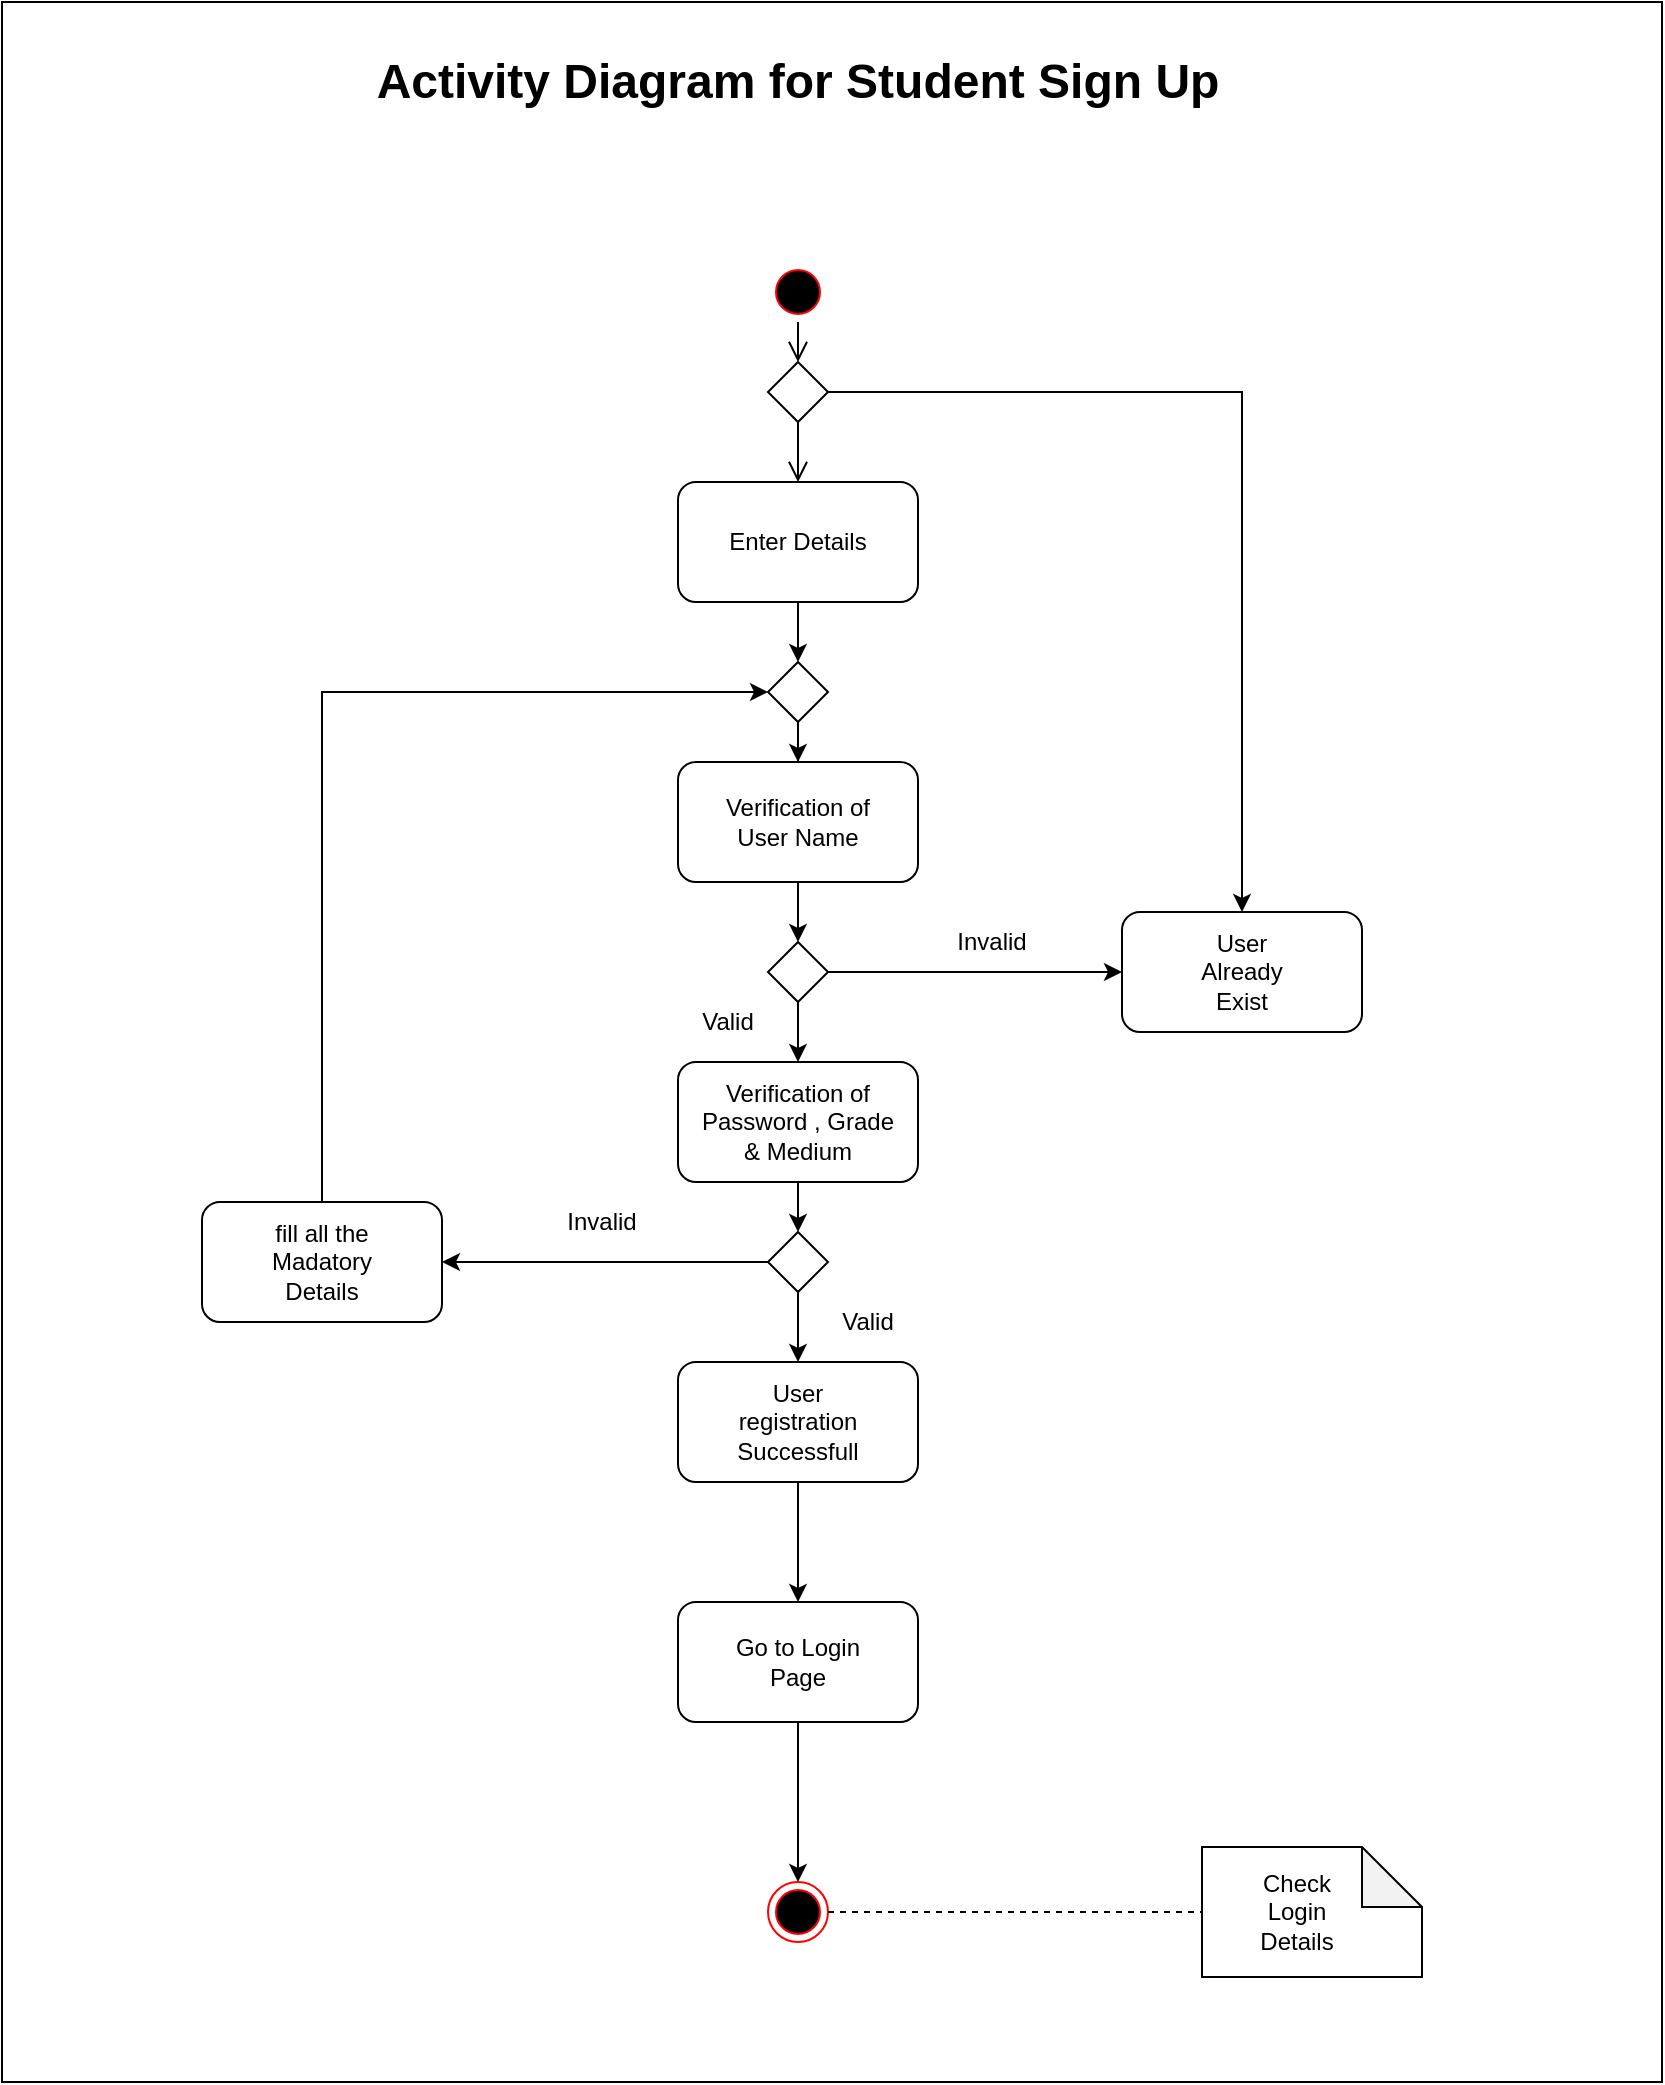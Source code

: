 <mxfile version="13.1.3" type="device"><diagram id="BdIilHtrlR9chm280QcV" name="Page-1"><mxGraphModel dx="1240" dy="673" grid="1" gridSize="10" guides="1" tooltips="1" connect="1" arrows="1" fold="1" page="1" pageScale="1" pageWidth="850" pageHeight="1100" math="0" shadow="0"><root><mxCell id="0"/><mxCell id="1" parent="0"/><mxCell id="HknvjhKgZtYXD3BPKuo6-55" value="" style="rounded=0;whiteSpace=wrap;html=1;" vertex="1" parent="1"><mxGeometry x="10" y="40" width="830" height="1040" as="geometry"/></mxCell><mxCell id="HknvjhKgZtYXD3BPKuo6-1" value="" style="ellipse;html=1;shape=startState;fillColor=#000000;strokeColor=#ff0000;" vertex="1" parent="1"><mxGeometry x="393" y="170" width="30" height="30" as="geometry"/></mxCell><mxCell id="HknvjhKgZtYXD3BPKuo6-2" value="" style="edgeStyle=orthogonalEdgeStyle;html=1;verticalAlign=bottom;endArrow=open;endSize=8;strokeColor=#000000;" edge="1" source="HknvjhKgZtYXD3BPKuo6-3" parent="1"><mxGeometry relative="1" as="geometry"><mxPoint x="408" y="280" as="targetPoint"/></mxGeometry></mxCell><mxCell id="HknvjhKgZtYXD3BPKuo6-8" value="" style="edgeStyle=orthogonalEdgeStyle;rounded=0;orthogonalLoop=1;jettySize=auto;html=1;" edge="1" parent="1" source="HknvjhKgZtYXD3BPKuo6-3" target="HknvjhKgZtYXD3BPKuo6-35"><mxGeometry relative="1" as="geometry"><mxPoint x="640" y="235" as="targetPoint"/></mxGeometry></mxCell><mxCell id="HknvjhKgZtYXD3BPKuo6-3" value="" style="rhombus;whiteSpace=wrap;html=1;" vertex="1" parent="1"><mxGeometry x="393" y="220" width="30" height="30" as="geometry"/></mxCell><mxCell id="HknvjhKgZtYXD3BPKuo6-6" value="" style="edgeStyle=orthogonalEdgeStyle;html=1;verticalAlign=bottom;endArrow=open;endSize=8;strokeColor=#000000;" edge="1" parent="1" source="HknvjhKgZtYXD3BPKuo6-1" target="HknvjhKgZtYXD3BPKuo6-3"><mxGeometry relative="1" as="geometry"><mxPoint x="408" y="260" as="targetPoint"/><mxPoint x="408" y="200" as="sourcePoint"/></mxGeometry></mxCell><mxCell id="HknvjhKgZtYXD3BPKuo6-11" value="" style="edgeStyle=orthogonalEdgeStyle;rounded=0;orthogonalLoop=1;jettySize=auto;html=1;" edge="1" parent="1" source="HknvjhKgZtYXD3BPKuo6-12" target="HknvjhKgZtYXD3BPKuo6-10"><mxGeometry relative="1" as="geometry"/></mxCell><mxCell id="HknvjhKgZtYXD3BPKuo6-9" value="" style="rounded=1;whiteSpace=wrap;html=1;" vertex="1" parent="1"><mxGeometry x="348" y="280" width="120" height="60" as="geometry"/></mxCell><mxCell id="HknvjhKgZtYXD3BPKuo6-15" value="" style="edgeStyle=orthogonalEdgeStyle;rounded=0;orthogonalLoop=1;jettySize=auto;html=1;" edge="1" parent="1" source="HknvjhKgZtYXD3BPKuo6-16" target="HknvjhKgZtYXD3BPKuo6-14"><mxGeometry relative="1" as="geometry"/></mxCell><mxCell id="HknvjhKgZtYXD3BPKuo6-10" value="" style="rounded=1;whiteSpace=wrap;html=1;" vertex="1" parent="1"><mxGeometry x="348" y="420" width="120" height="60" as="geometry"/></mxCell><mxCell id="HknvjhKgZtYXD3BPKuo6-19" value="" style="edgeStyle=orthogonalEdgeStyle;rounded=0;orthogonalLoop=1;jettySize=auto;html=1;" edge="1" parent="1" source="HknvjhKgZtYXD3BPKuo6-22" target="HknvjhKgZtYXD3BPKuo6-18"><mxGeometry relative="1" as="geometry"/></mxCell><mxCell id="HknvjhKgZtYXD3BPKuo6-14" value="" style="rounded=1;whiteSpace=wrap;html=1;" vertex="1" parent="1"><mxGeometry x="348" y="570" width="120" height="60" as="geometry"/></mxCell><mxCell id="HknvjhKgZtYXD3BPKuo6-21" value="" style="edgeStyle=orthogonalEdgeStyle;rounded=0;orthogonalLoop=1;jettySize=auto;html=1;" edge="1" parent="1" source="HknvjhKgZtYXD3BPKuo6-18" target="HknvjhKgZtYXD3BPKuo6-20"><mxGeometry relative="1" as="geometry"/></mxCell><mxCell id="HknvjhKgZtYXD3BPKuo6-18" value="" style="rounded=1;whiteSpace=wrap;html=1;" vertex="1" parent="1"><mxGeometry x="348" y="720" width="120" height="60" as="geometry"/></mxCell><mxCell id="HknvjhKgZtYXD3BPKuo6-26" value="" style="edgeStyle=orthogonalEdgeStyle;rounded=0;orthogonalLoop=1;jettySize=auto;html=1;" edge="1" parent="1" source="HknvjhKgZtYXD3BPKuo6-20"><mxGeometry relative="1" as="geometry"><mxPoint x="408" y="980" as="targetPoint"/></mxGeometry></mxCell><mxCell id="HknvjhKgZtYXD3BPKuo6-20" value="" style="rounded=1;whiteSpace=wrap;html=1;" vertex="1" parent="1"><mxGeometry x="348" y="840" width="120" height="60" as="geometry"/></mxCell><mxCell id="HknvjhKgZtYXD3BPKuo6-12" value="" style="rhombus;whiteSpace=wrap;html=1;" vertex="1" parent="1"><mxGeometry x="393" y="370" width="30" height="30" as="geometry"/></mxCell><mxCell id="HknvjhKgZtYXD3BPKuo6-13" value="" style="edgeStyle=orthogonalEdgeStyle;rounded=0;orthogonalLoop=1;jettySize=auto;html=1;" edge="1" parent="1" source="HknvjhKgZtYXD3BPKuo6-9" target="HknvjhKgZtYXD3BPKuo6-12"><mxGeometry relative="1" as="geometry"><mxPoint x="408" y="340" as="sourcePoint"/><mxPoint x="408" y="420" as="targetPoint"/></mxGeometry></mxCell><mxCell id="HknvjhKgZtYXD3BPKuo6-34" value="" style="edgeStyle=orthogonalEdgeStyle;rounded=0;orthogonalLoop=1;jettySize=auto;html=1;entryX=0;entryY=0.5;entryDx=0;entryDy=0;" edge="1" parent="1" source="HknvjhKgZtYXD3BPKuo6-16" target="HknvjhKgZtYXD3BPKuo6-35"><mxGeometry relative="1" as="geometry"><mxPoint x="503" y="525" as="targetPoint"/></mxGeometry></mxCell><mxCell id="HknvjhKgZtYXD3BPKuo6-16" value="" style="rhombus;whiteSpace=wrap;html=1;" vertex="1" parent="1"><mxGeometry x="393" y="510" width="30" height="30" as="geometry"/></mxCell><mxCell id="HknvjhKgZtYXD3BPKuo6-17" value="" style="edgeStyle=orthogonalEdgeStyle;rounded=0;orthogonalLoop=1;jettySize=auto;html=1;" edge="1" parent="1" source="HknvjhKgZtYXD3BPKuo6-10" target="HknvjhKgZtYXD3BPKuo6-16"><mxGeometry relative="1" as="geometry"><mxPoint x="408" y="480" as="sourcePoint"/><mxPoint x="408" y="560" as="targetPoint"/></mxGeometry></mxCell><mxCell id="HknvjhKgZtYXD3BPKuo6-40" value="" style="edgeStyle=orthogonalEdgeStyle;rounded=0;orthogonalLoop=1;jettySize=auto;html=1;entryX=1;entryY=0.5;entryDx=0;entryDy=0;" edge="1" parent="1" source="HknvjhKgZtYXD3BPKuo6-22" target="HknvjhKgZtYXD3BPKuo6-41"><mxGeometry relative="1" as="geometry"><mxPoint x="313" y="655" as="targetPoint"/></mxGeometry></mxCell><mxCell id="HknvjhKgZtYXD3BPKuo6-22" value="" style="rhombus;whiteSpace=wrap;html=1;" vertex="1" parent="1"><mxGeometry x="393" y="655" width="30" height="30" as="geometry"/></mxCell><mxCell id="HknvjhKgZtYXD3BPKuo6-23" value="" style="edgeStyle=orthogonalEdgeStyle;rounded=0;orthogonalLoop=1;jettySize=auto;html=1;" edge="1" parent="1" source="HknvjhKgZtYXD3BPKuo6-14" target="HknvjhKgZtYXD3BPKuo6-22"><mxGeometry relative="1" as="geometry"><mxPoint x="408" y="620" as="sourcePoint"/><mxPoint x="408" y="700" as="targetPoint"/></mxGeometry></mxCell><mxCell id="HknvjhKgZtYXD3BPKuo6-24" value="" style="ellipse;html=1;shape=endState;fillColor=#000000;strokeColor=#ff0000;" vertex="1" parent="1"><mxGeometry x="393" y="980" width="30" height="30" as="geometry"/></mxCell><mxCell id="HknvjhKgZtYXD3BPKuo6-28" value="Enter Details" style="text;html=1;strokeColor=none;fillColor=none;align=center;verticalAlign=middle;whiteSpace=wrap;rounded=0;" vertex="1" parent="1"><mxGeometry x="363" y="300" width="90" height="20" as="geometry"/></mxCell><mxCell id="HknvjhKgZtYXD3BPKuo6-29" value="Verification of User Name" style="text;html=1;strokeColor=none;fillColor=none;align=center;verticalAlign=middle;whiteSpace=wrap;rounded=0;" vertex="1" parent="1"><mxGeometry x="358" y="440" width="100" height="20" as="geometry"/></mxCell><mxCell id="HknvjhKgZtYXD3BPKuo6-30" value="Verification of Password , Grade &amp;amp; Medium" style="text;html=1;strokeColor=none;fillColor=none;align=center;verticalAlign=middle;whiteSpace=wrap;rounded=0;" vertex="1" parent="1"><mxGeometry x="358" y="590" width="100" height="20" as="geometry"/></mxCell><mxCell id="HknvjhKgZtYXD3BPKuo6-31" value="User registration Successfull" style="text;html=1;strokeColor=none;fillColor=none;align=center;verticalAlign=middle;whiteSpace=wrap;rounded=0;" vertex="1" parent="1"><mxGeometry x="363" y="740" width="90" height="20" as="geometry"/></mxCell><mxCell id="HknvjhKgZtYXD3BPKuo6-32" value="Go to Login Page" style="text;html=1;strokeColor=none;fillColor=none;align=center;verticalAlign=middle;whiteSpace=wrap;rounded=0;" vertex="1" parent="1"><mxGeometry x="363" y="860" width="90" height="20" as="geometry"/></mxCell><mxCell id="HknvjhKgZtYXD3BPKuo6-35" value="" style="rounded=1;whiteSpace=wrap;html=1;" vertex="1" parent="1"><mxGeometry x="570" y="495" width="120" height="60" as="geometry"/></mxCell><mxCell id="HknvjhKgZtYXD3BPKuo6-36" value="User Already Exist" style="text;html=1;strokeColor=none;fillColor=none;align=center;verticalAlign=middle;whiteSpace=wrap;rounded=0;" vertex="1" parent="1"><mxGeometry x="595" y="515" width="70" height="20" as="geometry"/></mxCell><mxCell id="HknvjhKgZtYXD3BPKuo6-43" value="" style="edgeStyle=orthogonalEdgeStyle;rounded=0;orthogonalLoop=1;jettySize=auto;html=1;entryX=0;entryY=0.5;entryDx=0;entryDy=0;" edge="1" parent="1" source="HknvjhKgZtYXD3BPKuo6-41" target="HknvjhKgZtYXD3BPKuo6-12"><mxGeometry relative="1" as="geometry"><mxPoint x="170" y="370" as="targetPoint"/><Array as="points"><mxPoint x="170" y="385"/></Array></mxGeometry></mxCell><mxCell id="HknvjhKgZtYXD3BPKuo6-41" value="" style="rounded=1;whiteSpace=wrap;html=1;" vertex="1" parent="1"><mxGeometry x="110" y="640" width="120" height="60" as="geometry"/></mxCell><mxCell id="HknvjhKgZtYXD3BPKuo6-44" value="fill all the Madatory Details" style="text;html=1;strokeColor=none;fillColor=none;align=center;verticalAlign=middle;whiteSpace=wrap;rounded=0;" vertex="1" parent="1"><mxGeometry x="135" y="660" width="70" height="20" as="geometry"/></mxCell><mxCell id="HknvjhKgZtYXD3BPKuo6-45" value="" style="shape=note;whiteSpace=wrap;html=1;backgroundOutline=1;darkOpacity=0.05;" vertex="1" parent="1"><mxGeometry x="610" y="962.5" width="110" height="65" as="geometry"/></mxCell><mxCell id="HknvjhKgZtYXD3BPKuo6-46" value="Check Login Details" style="text;html=1;strokeColor=none;fillColor=none;align=center;verticalAlign=middle;whiteSpace=wrap;rounded=0;" vertex="1" parent="1"><mxGeometry x="630" y="985" width="55" height="20" as="geometry"/></mxCell><mxCell id="HknvjhKgZtYXD3BPKuo6-49" value="" style="endArrow=none;dashed=1;html=1;entryX=0;entryY=0.5;entryDx=0;entryDy=0;entryPerimeter=0;exitX=1;exitY=0.5;exitDx=0;exitDy=0;" edge="1" parent="1" source="HknvjhKgZtYXD3BPKuo6-24" target="HknvjhKgZtYXD3BPKuo6-45"><mxGeometry width="50" height="50" relative="1" as="geometry"><mxPoint x="400" y="880" as="sourcePoint"/><mxPoint x="450" y="830" as="targetPoint"/></mxGeometry></mxCell><mxCell id="HknvjhKgZtYXD3BPKuo6-50" value="Invalid" style="text;html=1;strokeColor=none;fillColor=none;align=center;verticalAlign=middle;whiteSpace=wrap;rounded=0;" vertex="1" parent="1"><mxGeometry x="480" y="500" width="50" height="20" as="geometry"/></mxCell><mxCell id="HknvjhKgZtYXD3BPKuo6-52" value="Valid" style="text;html=1;strokeColor=none;fillColor=none;align=center;verticalAlign=middle;whiteSpace=wrap;rounded=0;" vertex="1" parent="1"><mxGeometry x="353" y="540" width="40" height="20" as="geometry"/></mxCell><mxCell id="HknvjhKgZtYXD3BPKuo6-53" value="Valid" style="text;html=1;strokeColor=none;fillColor=none;align=center;verticalAlign=middle;whiteSpace=wrap;rounded=0;" vertex="1" parent="1"><mxGeometry x="423" y="690" width="40" height="20" as="geometry"/></mxCell><mxCell id="HknvjhKgZtYXD3BPKuo6-54" value="Invalid" style="text;html=1;strokeColor=none;fillColor=none;align=center;verticalAlign=middle;whiteSpace=wrap;rounded=0;" vertex="1" parent="1"><mxGeometry x="290" y="640" width="40" height="20" as="geometry"/></mxCell><mxCell id="HknvjhKgZtYXD3BPKuo6-56" value="&lt;font style=&quot;font-size: 24px&quot;&gt;&lt;b&gt;Activity Diagram for Student Sign Up&lt;/b&gt;&lt;/font&gt;" style="text;html=1;strokeColor=none;fillColor=none;align=center;verticalAlign=middle;whiteSpace=wrap;rounded=0;" vertex="1" parent="1"><mxGeometry x="33" y="60" width="750" height="40" as="geometry"/></mxCell></root></mxGraphModel></diagram></mxfile>